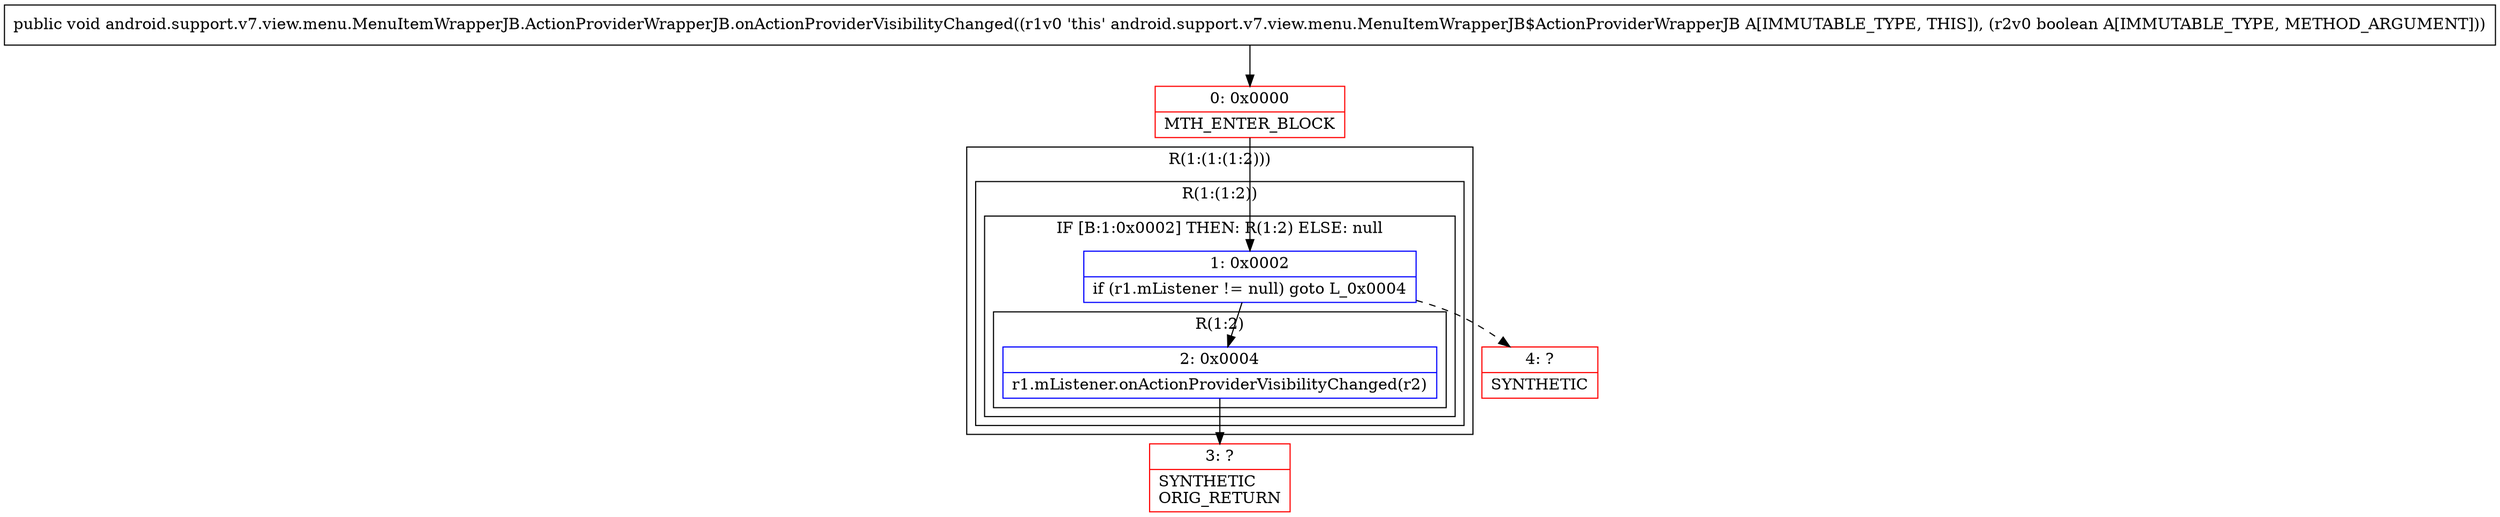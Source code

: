 digraph "CFG forandroid.support.v7.view.menu.MenuItemWrapperJB.ActionProviderWrapperJB.onActionProviderVisibilityChanged(Z)V" {
subgraph cluster_Region_269156447 {
label = "R(1:(1:(1:2)))";
node [shape=record,color=blue];
subgraph cluster_Region_719098784 {
label = "R(1:(1:2))";
node [shape=record,color=blue];
subgraph cluster_IfRegion_1824784493 {
label = "IF [B:1:0x0002] THEN: R(1:2) ELSE: null";
node [shape=record,color=blue];
Node_1 [shape=record,label="{1\:\ 0x0002|if (r1.mListener != null) goto L_0x0004\l}"];
subgraph cluster_Region_377420983 {
label = "R(1:2)";
node [shape=record,color=blue];
Node_2 [shape=record,label="{2\:\ 0x0004|r1.mListener.onActionProviderVisibilityChanged(r2)\l}"];
}
}
}
}
Node_0 [shape=record,color=red,label="{0\:\ 0x0000|MTH_ENTER_BLOCK\l}"];
Node_3 [shape=record,color=red,label="{3\:\ ?|SYNTHETIC\lORIG_RETURN\l}"];
Node_4 [shape=record,color=red,label="{4\:\ ?|SYNTHETIC\l}"];
MethodNode[shape=record,label="{public void android.support.v7.view.menu.MenuItemWrapperJB.ActionProviderWrapperJB.onActionProviderVisibilityChanged((r1v0 'this' android.support.v7.view.menu.MenuItemWrapperJB$ActionProviderWrapperJB A[IMMUTABLE_TYPE, THIS]), (r2v0 boolean A[IMMUTABLE_TYPE, METHOD_ARGUMENT])) }"];
MethodNode -> Node_0;
Node_1 -> Node_2;
Node_1 -> Node_4[style=dashed];
Node_2 -> Node_3;
Node_0 -> Node_1;
}

